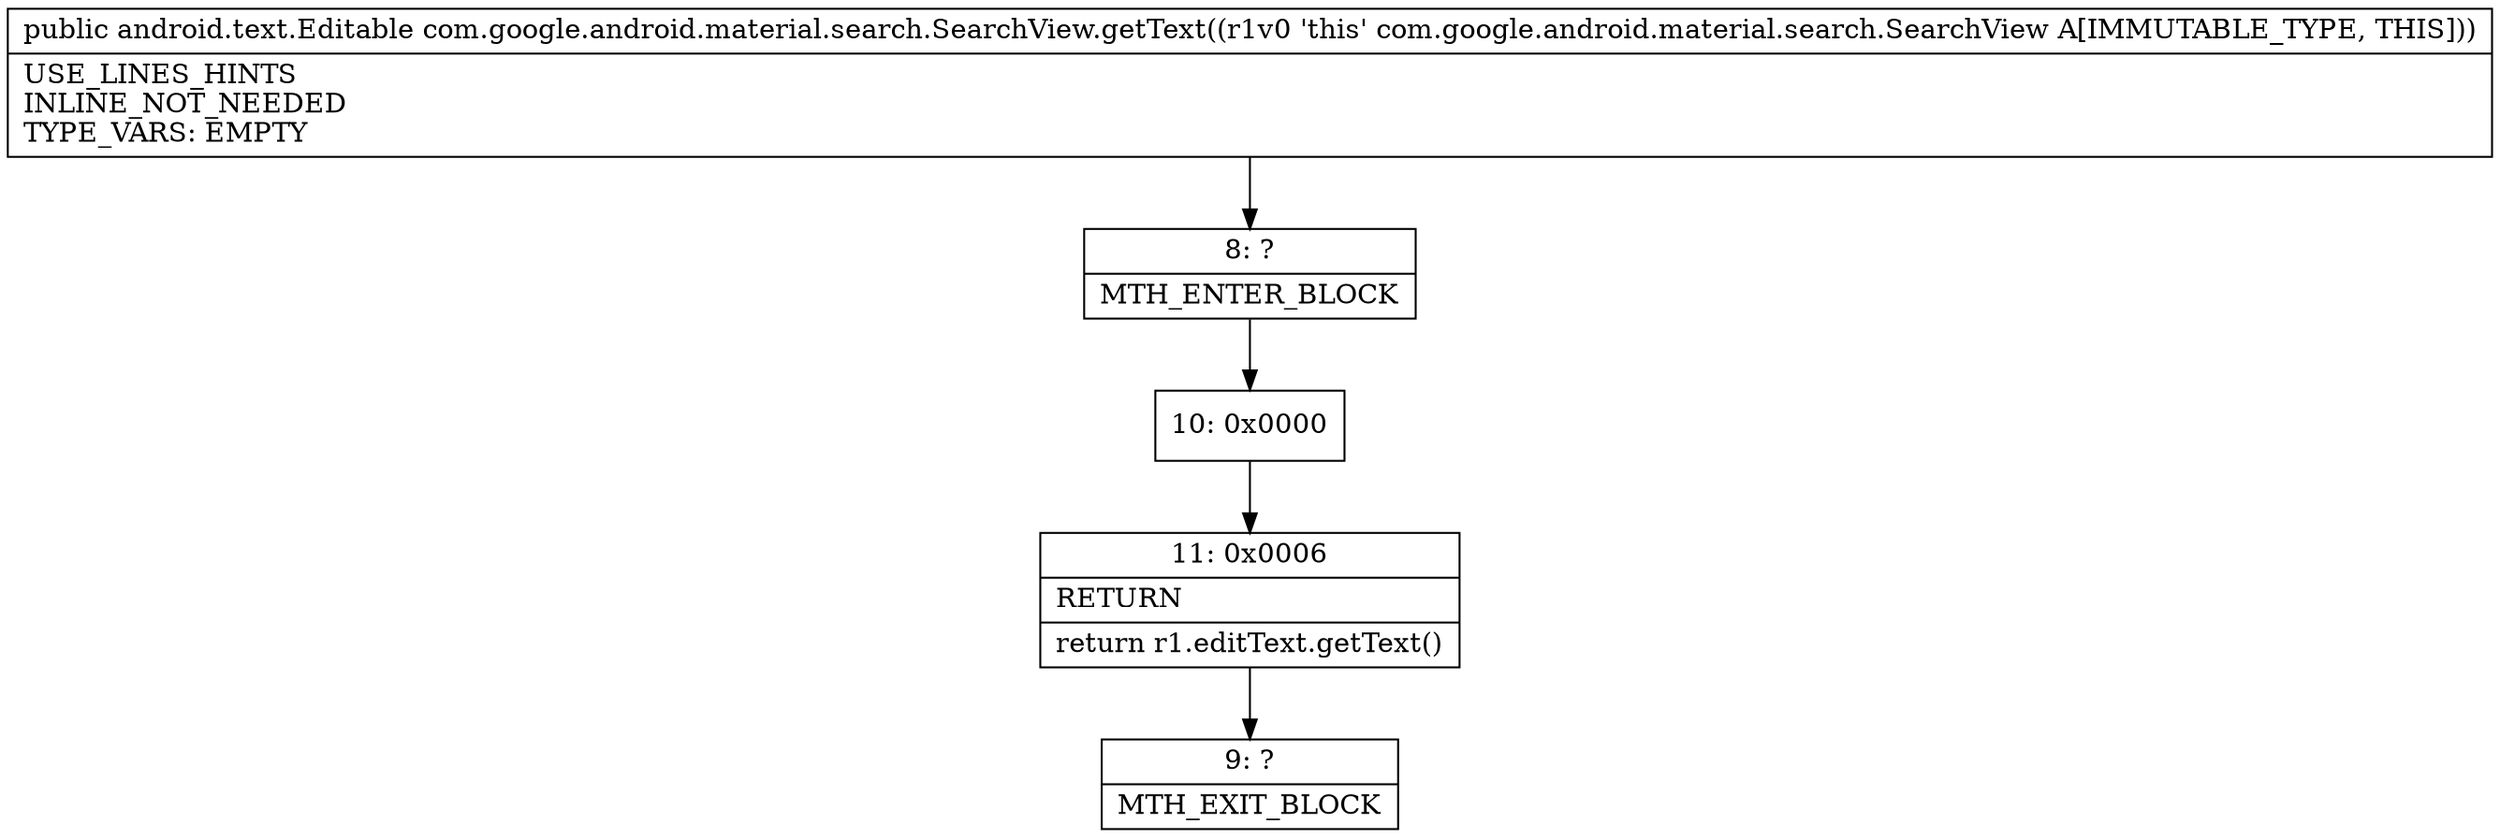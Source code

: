 digraph "CFG forcom.google.android.material.search.SearchView.getText()Landroid\/text\/Editable;" {
Node_8 [shape=record,label="{8\:\ ?|MTH_ENTER_BLOCK\l}"];
Node_10 [shape=record,label="{10\:\ 0x0000}"];
Node_11 [shape=record,label="{11\:\ 0x0006|RETURN\l|return r1.editText.getText()\l}"];
Node_9 [shape=record,label="{9\:\ ?|MTH_EXIT_BLOCK\l}"];
MethodNode[shape=record,label="{public android.text.Editable com.google.android.material.search.SearchView.getText((r1v0 'this' com.google.android.material.search.SearchView A[IMMUTABLE_TYPE, THIS]))  | USE_LINES_HINTS\lINLINE_NOT_NEEDED\lTYPE_VARS: EMPTY\l}"];
MethodNode -> Node_8;Node_8 -> Node_10;
Node_10 -> Node_11;
Node_11 -> Node_9;
}

